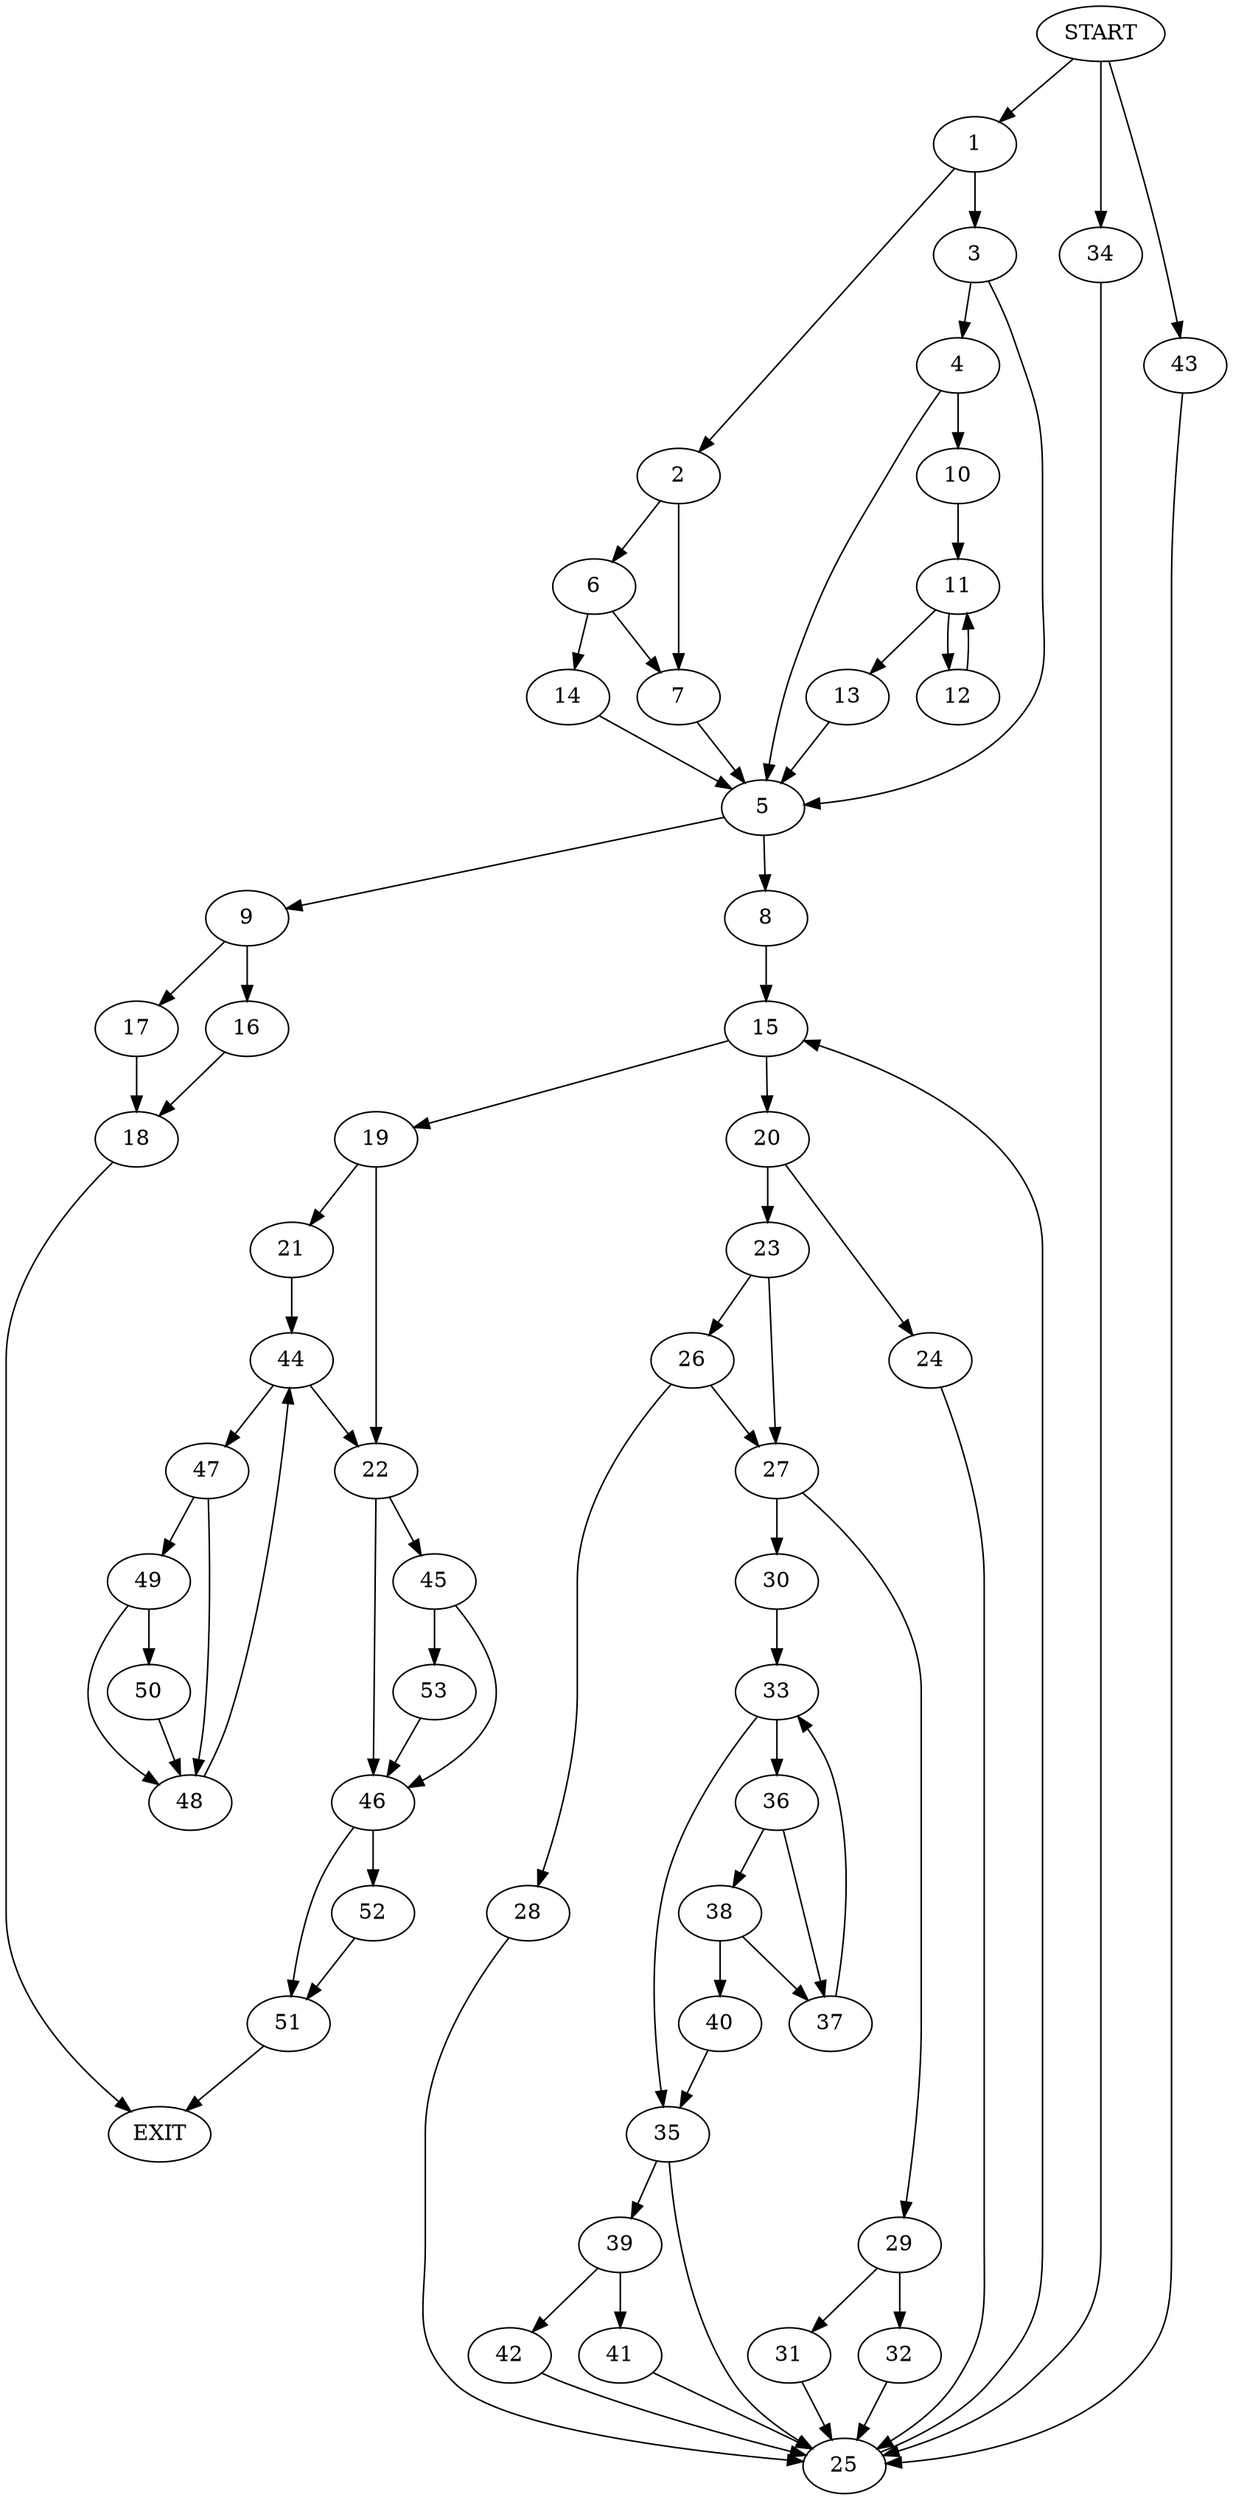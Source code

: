 digraph {
0 [label="START"]
54 [label="EXIT"]
0 -> 1
1 -> 2
1 -> 3
3 -> 4
3 -> 5
2 -> 6
2 -> 7
5 -> 8
5 -> 9
4 -> 10
4 -> 5
10 -> 11
11 -> 12
11 -> 13
13 -> 5
12 -> 11
6 -> 14
6 -> 7
7 -> 5
14 -> 5
8 -> 15
9 -> 16
9 -> 17
17 -> 18
16 -> 18
18 -> 54
15 -> 19
15 -> 20
19 -> 21
19 -> 22
20 -> 23
20 -> 24
24 -> 25
23 -> 26
23 -> 27
25 -> 15
26 -> 28
26 -> 27
27 -> 29
27 -> 30
28 -> 25
29 -> 31
29 -> 32
30 -> 33
31 -> 25
32 -> 25
0 -> 34
34 -> 25
33 -> 35
33 -> 36
36 -> 37
36 -> 38
35 -> 39
35 -> 25
38 -> 37
38 -> 40
37 -> 33
40 -> 35
39 -> 41
39 -> 42
41 -> 25
42 -> 25
0 -> 43
43 -> 25
21 -> 44
22 -> 45
22 -> 46
44 -> 47
44 -> 22
47 -> 48
47 -> 49
49 -> 48
49 -> 50
48 -> 44
50 -> 48
46 -> 51
46 -> 52
45 -> 53
45 -> 46
53 -> 46
51 -> 54
52 -> 51
}
